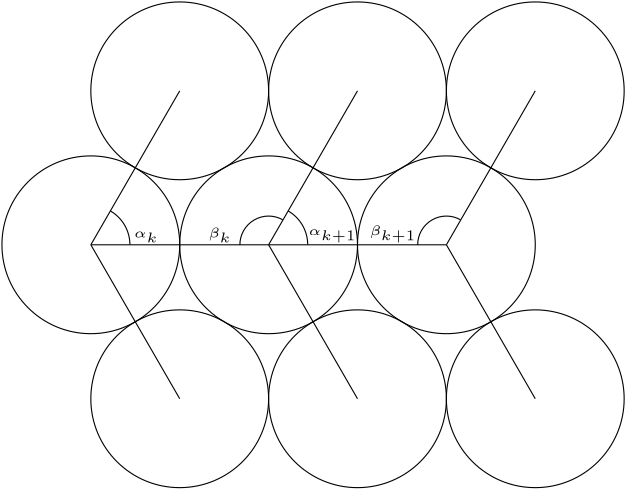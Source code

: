 <?xml version="1.0"?>
<!DOCTYPE ipe SYSTEM "ipe.dtd">
<ipe version="70107" creator="Ipe 7.2.2">
<info created="D:20160515185605" modified="D:20160730125900"/>
<ipestyle name="basic">
<symbol name="arrow/arc(spx)">
<path stroke="sym-stroke" fill="sym-stroke" pen="sym-pen">
0 0 m
-1 0.333 l
-1 -0.333 l
h
</path>
</symbol>
<symbol name="arrow/farc(spx)">
<path stroke="sym-stroke" fill="white" pen="sym-pen">
0 0 m
-1 0.333 l
-1 -0.333 l
h
</path>
</symbol>
<symbol name="arrow/ptarc(spx)">
<path stroke="sym-stroke" fill="sym-stroke" pen="sym-pen">
0 0 m
-1 0.333 l
-0.8 0 l
-1 -0.333 l
h
</path>
</symbol>
<symbol name="arrow/fptarc(spx)">
<path stroke="sym-stroke" fill="white" pen="sym-pen">
0 0 m
-1 0.333 l
-0.8 0 l
-1 -0.333 l
h
</path>
</symbol>
<symbol name="mark/circle(sx)" transformations="translations">
<path fill="sym-stroke">
0.6 0 0 0.6 0 0 e
0.4 0 0 0.4 0 0 e
</path>
</symbol>
<symbol name="mark/disk(sx)" transformations="translations">
<path fill="sym-stroke">
0.6 0 0 0.6 0 0 e
</path>
</symbol>
<symbol name="mark/fdisk(sfx)" transformations="translations">
<group>
<path fill="sym-fill">
0.5 0 0 0.5 0 0 e
</path>
<path fill="sym-stroke" fillrule="eofill">
0.6 0 0 0.6 0 0 e
0.4 0 0 0.4 0 0 e
</path>
</group>
</symbol>
<symbol name="mark/box(sx)" transformations="translations">
<path fill="sym-stroke" fillrule="eofill">
-0.6 -0.6 m
0.6 -0.6 l
0.6 0.6 l
-0.6 0.6 l
h
-0.4 -0.4 m
0.4 -0.4 l
0.4 0.4 l
-0.4 0.4 l
h
</path>
</symbol>
<symbol name="mark/square(sx)" transformations="translations">
<path fill="sym-stroke">
-0.6 -0.6 m
0.6 -0.6 l
0.6 0.6 l
-0.6 0.6 l
h
</path>
</symbol>
<symbol name="mark/fsquare(sfx)" transformations="translations">
<group>
<path fill="sym-fill">
-0.5 -0.5 m
0.5 -0.5 l
0.5 0.5 l
-0.5 0.5 l
h
</path>
<path fill="sym-stroke" fillrule="eofill">
-0.6 -0.6 m
0.6 -0.6 l
0.6 0.6 l
-0.6 0.6 l
h
-0.4 -0.4 m
0.4 -0.4 l
0.4 0.4 l
-0.4 0.4 l
h
</path>
</group>
</symbol>
<symbol name="mark/cross(sx)" transformations="translations">
<group>
<path fill="sym-stroke">
-0.43 -0.57 m
0.57 0.43 l
0.43 0.57 l
-0.57 -0.43 l
h
</path>
<path fill="sym-stroke">
-0.43 0.57 m
0.57 -0.43 l
0.43 -0.57 l
-0.57 0.43 l
h
</path>
</group>
</symbol>
<symbol name="arrow/fnormal(spx)">
<path stroke="sym-stroke" fill="white" pen="sym-pen">
0 0 m
-1 0.333 l
-1 -0.333 l
h
</path>
</symbol>
<symbol name="arrow/pointed(spx)">
<path stroke="sym-stroke" fill="sym-stroke" pen="sym-pen">
0 0 m
-1 0.333 l
-0.8 0 l
-1 -0.333 l
h
</path>
</symbol>
<symbol name="arrow/fpointed(spx)">
<path stroke="sym-stroke" fill="white" pen="sym-pen">
0 0 m
-1 0.333 l
-0.8 0 l
-1 -0.333 l
h
</path>
</symbol>
<symbol name="arrow/linear(spx)">
<path stroke="sym-stroke" pen="sym-pen">
-1 0.333 m
0 0 l
-1 -0.333 l
</path>
</symbol>
<symbol name="arrow/fdouble(spx)">
<path stroke="sym-stroke" fill="white" pen="sym-pen">
0 0 m
-1 0.333 l
-1 -0.333 l
h
-1 0 m
-2 0.333 l
-2 -0.333 l
h
</path>
</symbol>
<symbol name="arrow/double(spx)">
<path stroke="sym-stroke" fill="sym-stroke" pen="sym-pen">
0 0 m
-1 0.333 l
-1 -0.333 l
h
-1 0 m
-2 0.333 l
-2 -0.333 l
h
</path>
</symbol>
<pen name="heavier" value="0.8"/>
<pen name="fat" value="1.2"/>
<pen name="ultrafat" value="2"/>
<symbolsize name="large" value="5"/>
<symbolsize name="small" value="2"/>
<symbolsize name="tiny" value="1.1"/>
<arrowsize name="large" value="10"/>
<arrowsize name="small" value="5"/>
<arrowsize name="tiny" value="3"/>
<color name="red" value="1 0 0"/>
<color name="green" value="0 1 0"/>
<color name="blue" value="0 0 1"/>
<color name="yellow" value="1 1 0"/>
<color name="orange" value="1 0.647 0"/>
<color name="gold" value="1 0.843 0"/>
<color name="purple" value="0.627 0.125 0.941"/>
<color name="gray" value="0.745"/>
<color name="brown" value="0.647 0.165 0.165"/>
<color name="navy" value="0 0 0.502"/>
<color name="pink" value="1 0.753 0.796"/>
<color name="seagreen" value="0.18 0.545 0.341"/>
<color name="turquoise" value="0.251 0.878 0.816"/>
<color name="violet" value="0.933 0.51 0.933"/>
<color name="darkblue" value="0 0 0.545"/>
<color name="darkcyan" value="0 0.545 0.545"/>
<color name="darkgray" value="0.663"/>
<color name="darkgreen" value="0 0.392 0"/>
<color name="darkmagenta" value="0.545 0 0.545"/>
<color name="darkorange" value="1 0.549 0"/>
<color name="darkred" value="0.545 0 0"/>
<color name="lightblue" value="0.678 0.847 0.902"/>
<color name="lightcyan" value="0.878 1 1"/>
<color name="lightgray" value="0.827"/>
<color name="lightgreen" value="0.565 0.933 0.565"/>
<color name="lightyellow" value="1 1 0.878"/>
<dashstyle name="dashed" value="[4] 0"/>
<dashstyle name="dotted" value="[1 3] 0"/>
<dashstyle name="dash dotted" value="[4 2 1 2] 0"/>
<dashstyle name="dash dot dotted" value="[4 2 1 2 1 2] 0"/>
<textsize name="large" value="\large"/>
<textsize name="Large" value="\Large"/>
<textsize name="LARGE" value="\LARGE"/>
<textsize name="huge" value="\huge"/>
<textsize name="Huge" value="\Huge"/>
<textsize name="small" value="\small"/>
<textsize name="footnote" value="\footnotesize"/>
<textsize name="tiny" value="\tiny"/>
<textstyle name="center" begin="\begin{center}" end="\end{center}"/>
<textstyle name="itemize" begin="\begin{itemize}" end="\end{itemize}"/>
<textstyle name="item" begin="\begin{itemize}\item{}" end="\end{itemize}"/>
<gridsize name="4 pts" value="4"/>
<gridsize name="8 pts (~3 mm)" value="8"/>
<gridsize name="16 pts (~6 mm)" value="16"/>
<gridsize name="32 pts (~12 mm)" value="32"/>
<gridsize name="10 pts (~3.5 mm)" value="10"/>
<gridsize name="20 pts (~7 mm)" value="20"/>
<gridsize name="14 pts (~5 mm)" value="14"/>
<gridsize name="28 pts (~10 mm)" value="28"/>
<gridsize name="56 pts (~20 mm)" value="56"/>
<anglesize name="90 deg" value="90"/>
<anglesize name="60 deg" value="60"/>
<anglesize name="45 deg" value="45"/>
<anglesize name="30 deg" value="30"/>
<anglesize name="22.5 deg" value="22.5"/>
<opacity name="10%" value="0.1"/>
<opacity name="30%" value="0.3"/>
<opacity name="50%" value="0.5"/>
<opacity name="75%" value="0.75"/>
<tiling name="falling" angle="-60" step="4" width="1"/>
<tiling name="rising" angle="30" step="4" width="1"/>
</ipestyle>
<ipestyle name="bigpaper">
<layout paper="10000 6000" origin="0 0" frame="10000 6000"/>
<titlestyle pos="10 10" size="LARGE" color="title"  valign="baseline"/>
</ipestyle>
<page>
<layer name="alpha"/>
<view layers="alpha" active="alpha"/>
<path layer="alpha" matrix="1 0 0 1 -32 32" stroke="black">
192 640 m
320 640 l
</path>
<path matrix="1 0 0 1 -32 32" stroke="black">
32 0 0 32 192 640 e
</path>
<path matrix="1 0 0 1 32 32" stroke="black">
32 0 0 32 192 640 e
</path>
<path matrix="1 0 0 1 0.00005 87.4256" stroke="black">
32 0 0 32 192 640 e
</path>
<path matrix="1 0 0 1 0.00005 -23.4261" stroke="black">
32 0 0 32 192 640 e
</path>
<path matrix="1 0 0 1 64.0001 87.4254" stroke="black">
32 0 0 32 192 640 e
</path>
<path matrix="1 0 0 1 64 -23.4256" stroke="black">
32 0 0 32 192 640 e
</path>
<path matrix="1 0 0 1 -32 32" stroke="black">
245.66 639.916 m
10.3401 0 0 -10.3401 256 640 261.068 649.013 a
</path>
<path matrix="1 0 0 1 -32 32" stroke="black">
199.078 652.16 m
14.0698 0 0 -14.0698 192 640 206.07 640.063 a
</path>
<text matrix="1 0 0 1 -40.3548 23.0106" transformations="translations" pos="215.854 651.58" stroke="black" type="label" width="8.905" height="2.148" depth="1.74" valign="baseline" size="tiny">$\alpha_k$</text>
<text matrix="1 0 0 1 -13.5084 23.0106" transformations="translations" pos="215.854 651.58" stroke="black" type="label" width="8.294" height="3.463" depth="1.74" valign="baseline" size="tiny">$\beta_k$</text>
<path matrix="1 0 0 1 96 32" stroke="black">
32 0 0 32 192 640 e
</path>
<path matrix="1 0 0 1 128 87.426" stroke="black">
32 0 0 32 192 640 e
</path>
<text matrix="1 0 0 1 22.4652 23.8406" transformations="translations" pos="215.854 651.58" stroke="black" type="label" width="17.415" height="2.148" depth="2.57" valign="baseline" size="tiny">$\alpha_{k+1}$</text>
<text matrix="1 0 0 1 44.561 23.8406" transformations="translations" pos="215.854 651.58" stroke="black" type="label" width="16.804" height="3.463" depth="2.57" valign="baseline" size="tiny">$\beta_{k+1}$</text>
<path matrix="1 0 0 1 32.0041 31.9997" stroke="black">
245.66 639.916 m
10.3401 0 0 -10.3401 256 640 261.068 649.013 a
</path>
<path matrix="1 0 0 1 32.0041 31.9997" stroke="black">
199.078 652.16 m
14.0698 0 0 -14.0698 192 640 206.07 640.063 a
</path>
<path matrix="1 0 0 1 127.996 -23.4259" stroke="black">
32 0 0 32 192 640 e
</path>
<path matrix="0 -1 1 0 -432 912" stroke="black">
240 592 m
295.426 624 l
</path>
<path matrix="0 -1 1 0 -432 912" stroke="black">
240 656.004 m
295.426 688 l
</path>
<path matrix="0 -1 1 0 -432 912" stroke="black">
240 720.004 m
295.426 751.996 l
</path>
<path matrix="0 -1 1 0 -432 912" stroke="black">
240 720 m
184.574 752 l
</path>
<path matrix="0 -1 1 0 -432 912" stroke="black">
240 656 m
184.575 688 l
</path>
<path matrix="0 -1 1 0 -432 912" stroke="black">
240 592 m
184.574 624 l
</path>
</page>
</ipe>
